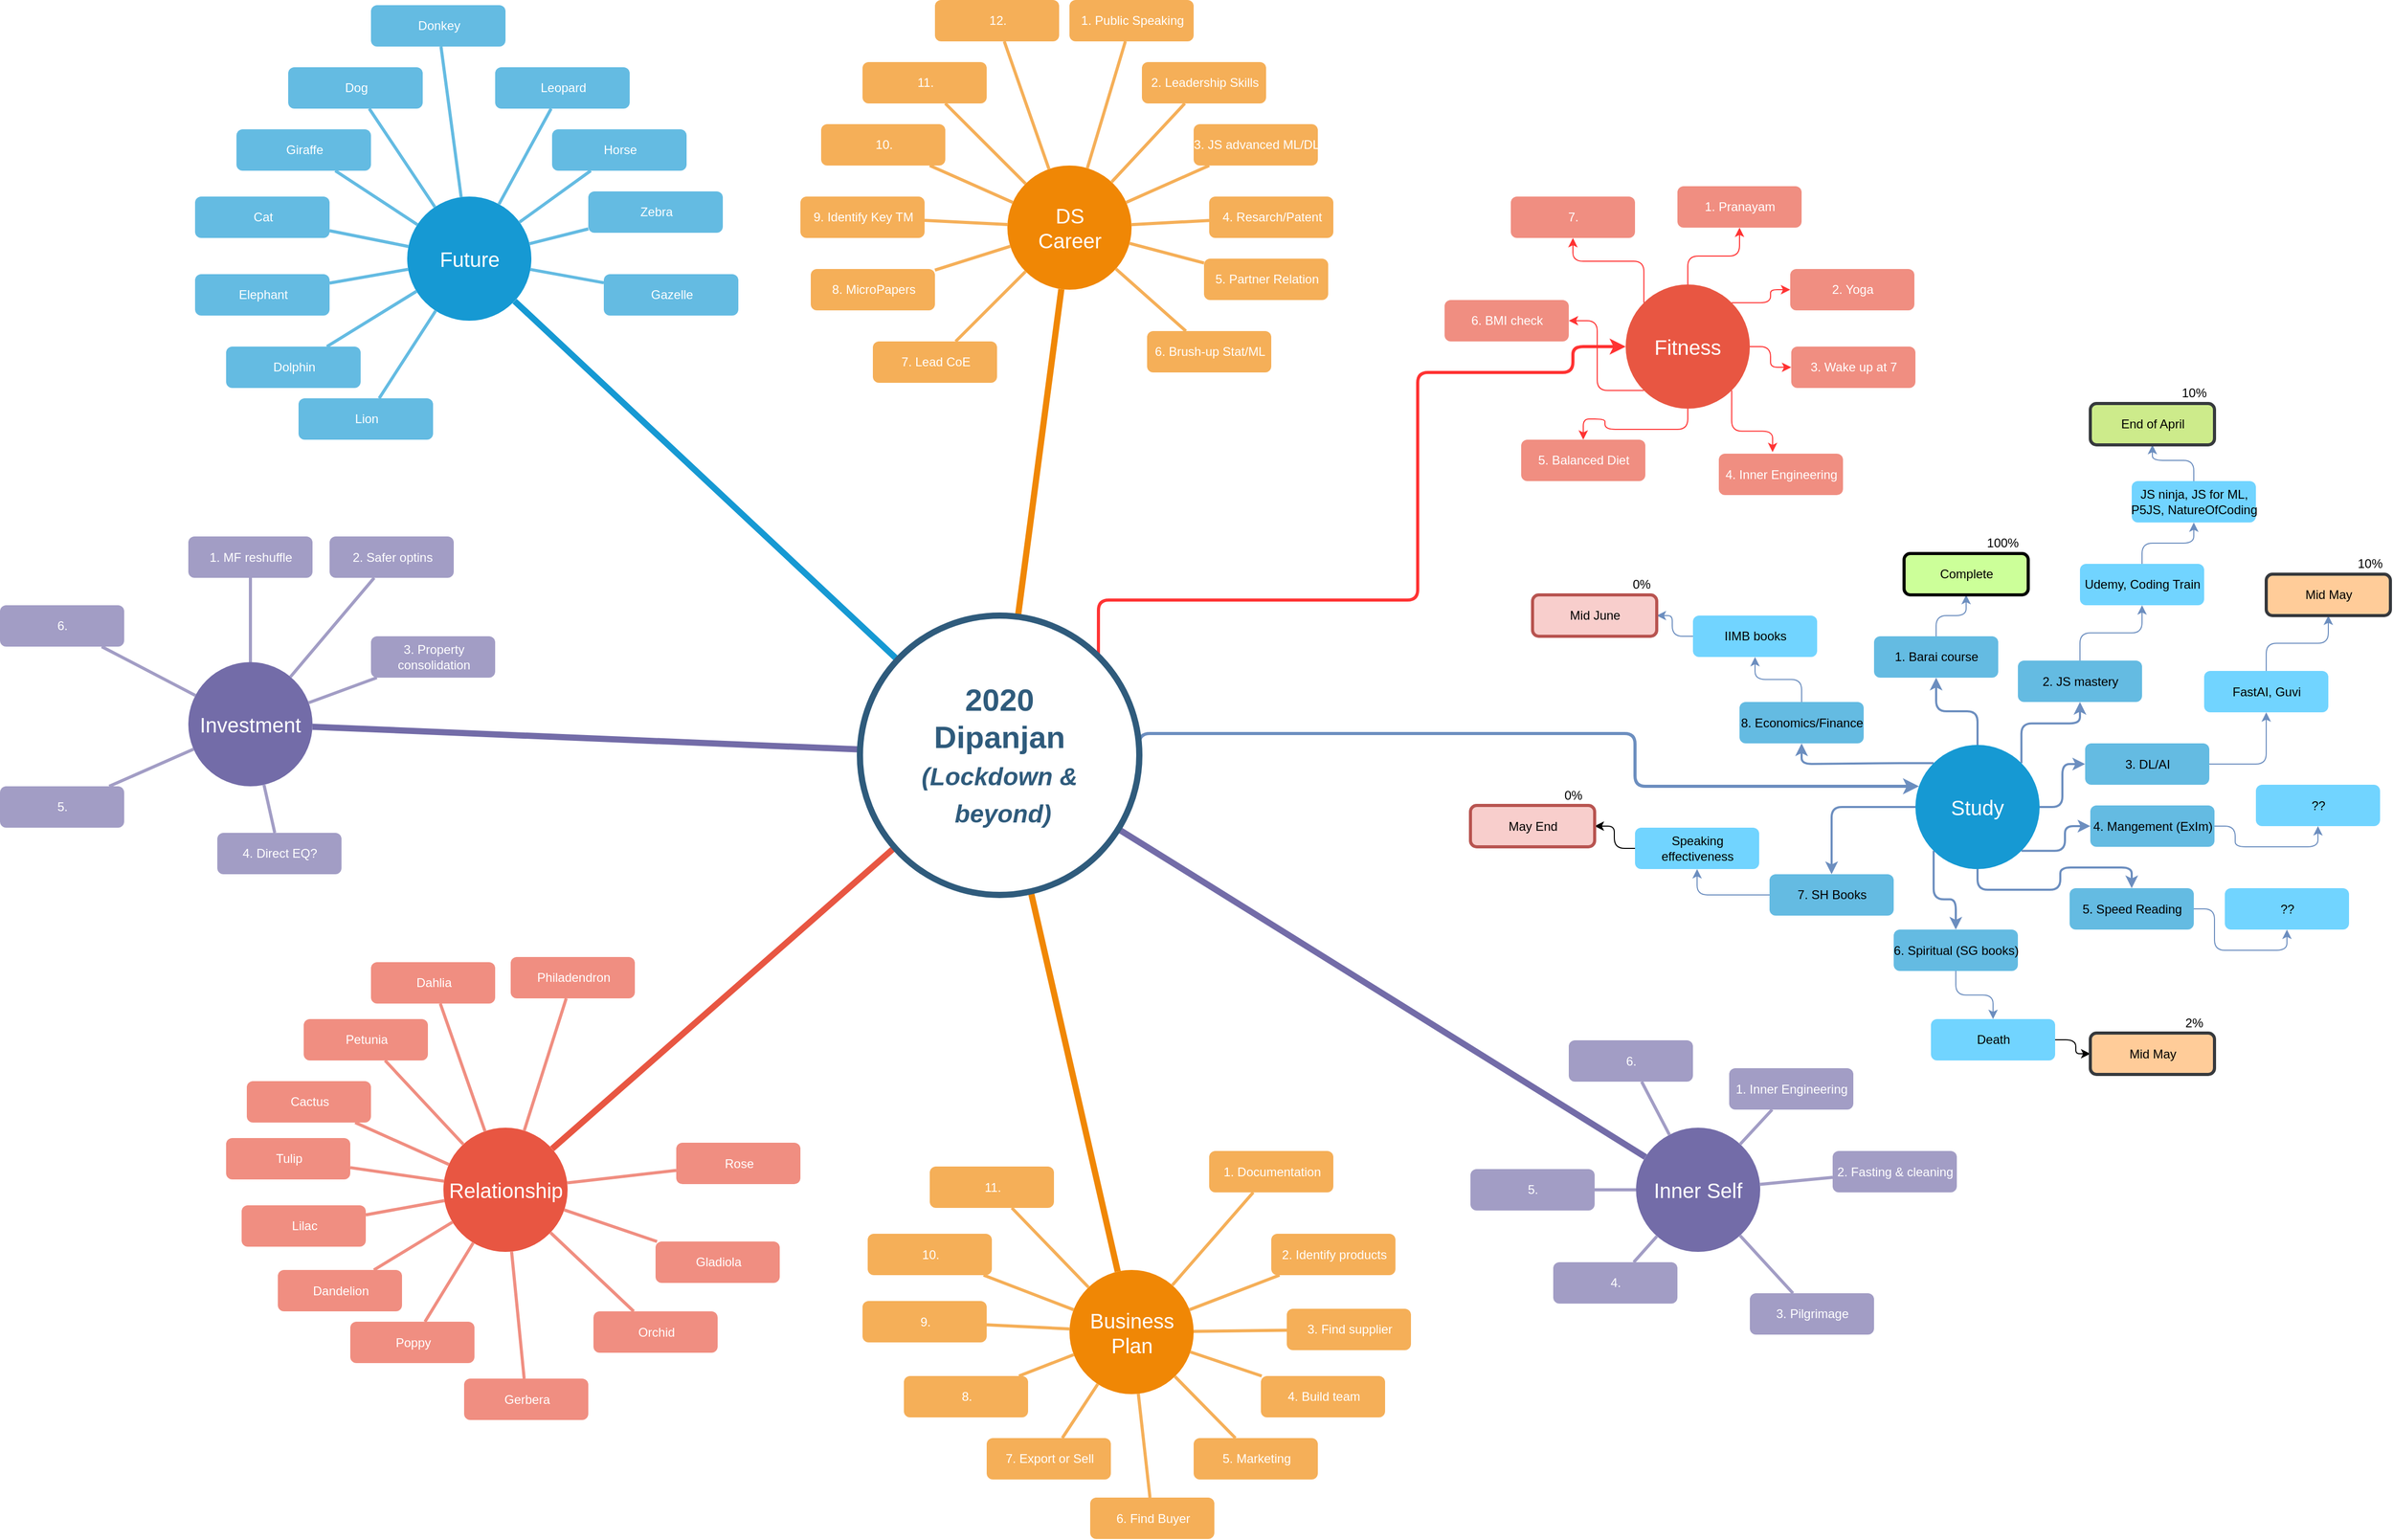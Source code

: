<mxfile version="12.9.10" type="github"><diagram id="6a731a19-8d31-9384-78a2-239565b7b9f0" name="Page-1"><mxGraphModel dx="2048" dy="676" grid="1" gridSize="10" guides="1" tooltips="1" connect="1" arrows="1" fold="1" page="1" pageScale="1" pageWidth="827" pageHeight="1169" background="#ffffff" math="0" shadow="0"><root><mxCell id="0"/><mxCell id="1" parent="0"/><mxCell id="1350" value="Future " style="ellipse;whiteSpace=wrap;html=1;shadow=0;fontFamily=Helvetica;fontSize=20;fontColor=#FFFFFF;align=center;strokeWidth=3;fillColor=#1699D3;strokeColor=none;" parent="1" vertex="1"><mxGeometry x="-236.5" y="240" width="120" height="120" as="geometry"/></mxCell><mxCell id="1351" value="DS&lt;br&gt;Career" style="ellipse;whiteSpace=wrap;html=1;shadow=0;fontFamily=Helvetica;fontSize=20;fontColor=#FFFFFF;align=center;strokeWidth=3;fillColor=#F08705;strokeColor=none;gradientColor=none;" parent="1" vertex="1"><mxGeometry x="343.5" y="210" width="120" height="120" as="geometry"/></mxCell><mxCell id="Yeq_QKMfRpCIITi6a6RT-1544" style="edgeStyle=orthogonalEdgeStyle;rounded=1;orthogonalLoop=1;jettySize=auto;html=1;exitX=0.5;exitY=0;exitDx=0;exitDy=0;entryX=0.5;entryY=1;entryDx=0;entryDy=0;strokeColor=#FF3333;" parent="1" source="1352" target="1417" edge="1"><mxGeometry relative="1" as="geometry"/></mxCell><mxCell id="Yeq_QKMfRpCIITi6a6RT-1545" style="edgeStyle=orthogonalEdgeStyle;rounded=1;orthogonalLoop=1;jettySize=auto;html=1;exitX=1;exitY=0;exitDx=0;exitDy=0;entryX=0;entryY=0.5;entryDx=0;entryDy=0;strokeColor=#FF3333;" parent="1" source="1352" target="1418" edge="1"><mxGeometry relative="1" as="geometry"/></mxCell><mxCell id="Yeq_QKMfRpCIITi6a6RT-1546" style="edgeStyle=orthogonalEdgeStyle;rounded=1;orthogonalLoop=1;jettySize=auto;html=1;exitX=1;exitY=0.5;exitDx=0;exitDy=0;entryX=0;entryY=0.5;entryDx=0;entryDy=0;strokeColor=#FF3333;" parent="1" source="1352" target="1419" edge="1"><mxGeometry relative="1" as="geometry"/></mxCell><mxCell id="Yeq_QKMfRpCIITi6a6RT-1547" style="edgeStyle=orthogonalEdgeStyle;rounded=1;orthogonalLoop=1;jettySize=auto;html=1;exitX=1;exitY=1;exitDx=0;exitDy=0;entryX=0.433;entryY=-0.037;entryDx=0;entryDy=0;strokeColor=#FF3333;entryPerimeter=0;" parent="1" source="1352" target="1412" edge="1"><mxGeometry relative="1" as="geometry"/></mxCell><mxCell id="Yeq_QKMfRpCIITi6a6RT-1548" style="edgeStyle=orthogonalEdgeStyle;rounded=1;orthogonalLoop=1;jettySize=auto;html=1;exitX=0.5;exitY=1;exitDx=0;exitDy=0;entryX=0.5;entryY=0;entryDx=0;entryDy=0;strokeColor=#FF3333;" parent="1" source="1352" target="1422" edge="1"><mxGeometry relative="1" as="geometry"/></mxCell><mxCell id="Yeq_QKMfRpCIITi6a6RT-1549" style="edgeStyle=orthogonalEdgeStyle;rounded=1;orthogonalLoop=1;jettySize=auto;html=1;exitX=0;exitY=0;exitDx=0;exitDy=0;entryX=0.5;entryY=1;entryDx=0;entryDy=0;strokeColor=#FF3333;" parent="1" source="1352" target="1420" edge="1"><mxGeometry relative="1" as="geometry"/></mxCell><mxCell id="Yeq_QKMfRpCIITi6a6RT-1550" style="edgeStyle=orthogonalEdgeStyle;rounded=1;orthogonalLoop=1;jettySize=auto;html=1;exitX=0;exitY=1;exitDx=0;exitDy=0;entryX=1;entryY=0.5;entryDx=0;entryDy=0;strokeColor=#FF3333;" parent="1" source="1352" target="1421" edge="1"><mxGeometry relative="1" as="geometry"/></mxCell><mxCell id="1352" value="Fitness" style="ellipse;whiteSpace=wrap;html=1;shadow=0;fontFamily=Helvetica;fontSize=20;fontColor=#FFFFFF;align=center;strokeWidth=3;fillColor=#E85642;strokeColor=none;" parent="1" vertex="1"><mxGeometry x="941" y="325" width="120" height="120" as="geometry"/></mxCell><mxCell id="wzQt8b8-5fUZqU1Z36wt-1586" style="edgeStyle=orthogonalEdgeStyle;rounded=1;comic=0;orthogonalLoop=1;jettySize=auto;html=1;exitX=0.5;exitY=0;exitDx=0;exitDy=0;shadow=0;strokeWidth=2;fontColor=#000000;fillColor=#dae8fc;strokeColor=#6c8ebf;" parent="1" source="1353" target="1438" edge="1"><mxGeometry relative="1" as="geometry"/></mxCell><mxCell id="wzQt8b8-5fUZqU1Z36wt-1588" style="edgeStyle=orthogonalEdgeStyle;rounded=1;comic=0;orthogonalLoop=1;jettySize=auto;html=1;exitX=1;exitY=0;exitDx=0;exitDy=0;entryX=0.5;entryY=1;entryDx=0;entryDy=0;shadow=0;strokeWidth=2;fontColor=#000000;fillColor=#dae8fc;strokeColor=#6c8ebf;" parent="1" source="1353" target="1439" edge="1"><mxGeometry relative="1" as="geometry"/></mxCell><mxCell id="wzQt8b8-5fUZqU1Z36wt-1589" style="edgeStyle=orthogonalEdgeStyle;rounded=1;comic=0;orthogonalLoop=1;jettySize=auto;html=1;exitX=1;exitY=0.5;exitDx=0;exitDy=0;shadow=0;strokeWidth=2;fontColor=#000000;fillColor=#dae8fc;strokeColor=#6c8ebf;" parent="1" source="1353" target="1440" edge="1"><mxGeometry relative="1" as="geometry"/></mxCell><mxCell id="wzQt8b8-5fUZqU1Z36wt-1591" style="edgeStyle=orthogonalEdgeStyle;rounded=1;comic=0;orthogonalLoop=1;jettySize=auto;html=1;exitX=1;exitY=1;exitDx=0;exitDy=0;shadow=0;strokeWidth=2;fontColor=#000000;fillColor=#dae8fc;strokeColor=#6c8ebf;" parent="1" source="1353" target="1442" edge="1"><mxGeometry relative="1" as="geometry"/></mxCell><mxCell id="wzQt8b8-5fUZqU1Z36wt-1592" style="edgeStyle=orthogonalEdgeStyle;rounded=1;comic=0;orthogonalLoop=1;jettySize=auto;html=1;exitX=0.5;exitY=1;exitDx=0;exitDy=0;entryX=0.5;entryY=0;entryDx=0;entryDy=0;shadow=0;strokeWidth=2;fontColor=#000000;fillColor=#dae8fc;strokeColor=#6c8ebf;" parent="1" source="1353" target="1441" edge="1"><mxGeometry relative="1" as="geometry"/></mxCell><mxCell id="wzQt8b8-5fUZqU1Z36wt-1593" style="edgeStyle=orthogonalEdgeStyle;rounded=1;comic=0;orthogonalLoop=1;jettySize=auto;html=1;exitX=0;exitY=1;exitDx=0;exitDy=0;shadow=0;strokeWidth=2;fontColor=#000000;fillColor=#dae8fc;strokeColor=#6c8ebf;" parent="1" source="1353" target="1443" edge="1"><mxGeometry relative="1" as="geometry"/></mxCell><mxCell id="wzQt8b8-5fUZqU1Z36wt-1594" style="edgeStyle=orthogonalEdgeStyle;rounded=1;comic=0;orthogonalLoop=1;jettySize=auto;html=1;exitX=0;exitY=0.5;exitDx=0;exitDy=0;shadow=0;strokeWidth=2;fontColor=#000000;fillColor=#dae8fc;strokeColor=#6c8ebf;" parent="1" source="1353" target="1444" edge="1"><mxGeometry relative="1" as="geometry"/></mxCell><mxCell id="wzQt8b8-5fUZqU1Z36wt-1595" style="edgeStyle=orthogonalEdgeStyle;rounded=1;comic=0;orthogonalLoop=1;jettySize=auto;html=1;exitX=0;exitY=0;exitDx=0;exitDy=0;entryX=0.5;entryY=1;entryDx=0;entryDy=0;shadow=0;strokeWidth=2;fontColor=#000000;fillColor=#dae8fc;strokeColor=#6c8ebf;" parent="1" source="1353" target="1445" edge="1"><mxGeometry relative="1" as="geometry"/></mxCell><mxCell id="1353" value="Study" style="ellipse;whiteSpace=wrap;html=1;shadow=0;fontFamily=Helvetica;fontSize=20;fontColor=#FFFFFF;align=center;strokeWidth=3;fillColor=#1699D3;strokeColor=none;" parent="1" vertex="1"><mxGeometry x="1221" y="770" width="120" height="120" as="geometry"/></mxCell><mxCell id="1354" value="Inner Self" style="ellipse;whiteSpace=wrap;html=1;shadow=0;fontFamily=Helvetica;fontSize=20;fontColor=#FFFFFF;align=center;strokeWidth=3;fillColor=#736ca8;strokeColor=none;" parent="1" vertex="1"><mxGeometry x="951" y="1140" width="120" height="120" as="geometry"/></mxCell><mxCell id="1355" value="Business&lt;br&gt;Plan" style="ellipse;whiteSpace=wrap;html=1;shadow=0;fontFamily=Helvetica;fontSize=20;fontColor=#FFFFFF;align=center;strokeWidth=3;fillColor=#F08705;strokeColor=none;" parent="1" vertex="1"><mxGeometry x="403.5" y="1277.5" width="120" height="120" as="geometry"/></mxCell><mxCell id="1356" value="Relationship" style="ellipse;whiteSpace=wrap;html=1;shadow=0;fontFamily=Helvetica;fontSize=20;fontColor=#FFFFFF;align=center;strokeWidth=3;fillColor=#E85642;strokeColor=none;" parent="1" vertex="1"><mxGeometry x="-201.5" y="1140" width="120" height="120" as="geometry"/></mxCell><mxCell id="1357" value="7. Lead CoE" style="rounded=1;fillColor=#f5af58;strokeColor=none;strokeWidth=3;shadow=0;html=1;fontColor=#FFFFFF;" parent="1" vertex="1"><mxGeometry x="213.5" y="380" width="120" height="40" as="geometry"/></mxCell><mxCell id="1358" value="Dolphin" style="rounded=1;fillColor=#64BBE2;strokeColor=none;strokeWidth=3;shadow=0;html=1;fontColor=#FFFFFF;" parent="1" vertex="1"><mxGeometry x="-411.5" y="385" width="130" height="40" as="geometry"/></mxCell><mxCell id="1359" style="endArrow=none;strokeWidth=6;strokeColor=#1699D3;html=1;" parent="1" source="1515" target="1350" edge="1"><mxGeometry relative="1" as="geometry"/></mxCell><mxCell id="1360" style="endArrow=none;strokeWidth=6;strokeColor=#f08705;html=1;" parent="1" source="1515" target="1351" edge="1"><mxGeometry relative="1" as="geometry"/></mxCell><mxCell id="1363" style="endArrow=none;strokeWidth=6;strokeColor=#736CA8;html=1;" parent="1" source="1515" target="1516" edge="1"><mxGeometry relative="1" as="geometry"/></mxCell><mxCell id="1364" style="endArrow=none;strokeWidth=6;strokeColor=#736ca8;html=1;" parent="1" source="1515" target="1354" edge="1"><mxGeometry relative="1" as="geometry"/></mxCell><mxCell id="1365" value="" style="edgeStyle=none;endArrow=none;strokeWidth=6;strokeColor=#F08705;html=1;" parent="1" source="1515" target="1355" edge="1"><mxGeometry x="-579" y="195" width="100" height="100" as="geometry"><mxPoint x="-579" y="295" as="sourcePoint"/><mxPoint x="-479" y="195" as="targetPoint"/></mxGeometry></mxCell><mxCell id="1366" value="" style="edgeStyle=none;endArrow=none;strokeWidth=6;strokeColor=#E85642;html=1;" parent="1" source="1515" target="1356" edge="1"><mxGeometry x="-579" y="195" width="100" height="100" as="geometry"><mxPoint x="-579" y="295" as="sourcePoint"/><mxPoint x="-479" y="195" as="targetPoint"/></mxGeometry></mxCell><mxCell id="1367" value="Lion" style="rounded=1;fillColor=#64BBE2;strokeColor=none;strokeWidth=3;shadow=0;html=1;fontColor=#FFFFFF;" parent="1" vertex="1"><mxGeometry x="-341.5" y="435" width="130" height="40" as="geometry"/></mxCell><mxCell id="1368" value="Elephant" style="rounded=1;fillColor=#64BBE2;strokeColor=none;strokeWidth=3;shadow=0;html=1;fontColor=#FFFFFF;" parent="1" vertex="1"><mxGeometry x="-441.5" y="315" width="130" height="40" as="geometry"/></mxCell><mxCell id="1369" value="Cat" style="rounded=1;fillColor=#64BBE2;strokeColor=none;strokeWidth=3;shadow=0;html=1;fontColor=#FFFFFF;" parent="1" vertex="1"><mxGeometry x="-441.5" y="240" width="130" height="40" as="geometry"/></mxCell><mxCell id="1370" value="Giraffe" style="rounded=1;fillColor=#64BBE2;strokeColor=none;strokeWidth=3;shadow=0;html=1;fontColor=#FFFFFF;" parent="1" vertex="1"><mxGeometry x="-401.5" y="175" width="130" height="40" as="geometry"/></mxCell><mxCell id="1371" value="Dog" style="rounded=1;fillColor=#64BBE2;strokeColor=none;strokeWidth=3;shadow=0;html=1;fontColor=#FFFFFF;" parent="1" vertex="1"><mxGeometry x="-351.5" y="115" width="130" height="40" as="geometry"/></mxCell><mxCell id="1372" value="Donkey" style="rounded=1;fillColor=#64BBE2;strokeColor=none;strokeWidth=3;shadow=0;html=1;fontColor=#FFFFFF;" parent="1" vertex="1"><mxGeometry x="-271.5" y="55" width="130" height="40" as="geometry"/></mxCell><mxCell id="1373" value="Leopard" style="rounded=1;fillColor=#64BBE2;strokeColor=none;strokeWidth=3;shadow=0;html=1;fontColor=#FFFFFF;" parent="1" vertex="1"><mxGeometry x="-151.5" y="115" width="130" height="40" as="geometry"/></mxCell><mxCell id="1374" value="Horse" style="rounded=1;fillColor=#64BBE2;strokeColor=none;strokeWidth=3;shadow=0;html=1;fontColor=#FFFFFF;" parent="1" vertex="1"><mxGeometry x="-96.5" y="175" width="130" height="40" as="geometry"/></mxCell><mxCell id="1375" value="Zebra" style="rounded=1;fillColor=#64BBE2;strokeColor=none;strokeWidth=3;shadow=0;html=1;fontColor=#FFFFFF;" parent="1" vertex="1"><mxGeometry x="-61.5" y="235" width="130" height="40" as="geometry"/></mxCell><mxCell id="1376" value="Gazelle" style="rounded=1;fillColor=#64BBE2;strokeColor=none;strokeWidth=3;shadow=0;html=1;fontColor=#FFFFFF;" parent="1" vertex="1"><mxGeometry x="-46.5" y="315" width="130" height="40" as="geometry"/></mxCell><mxCell id="1377" value="" style="edgeStyle=none;endArrow=none;strokeWidth=3;strokeColor=#64BBE2;html=1;" parent="1" source="1350" target="1376" edge="1"><mxGeometry x="-981.5" y="25" width="100" height="100" as="geometry"><mxPoint x="-981.5" y="125" as="sourcePoint"/><mxPoint x="-881.5" y="25" as="targetPoint"/></mxGeometry></mxCell><mxCell id="1378" value="" style="edgeStyle=none;endArrow=none;strokeWidth=3;strokeColor=#64BBE2;html=1;" parent="1" source="1350" target="1367" edge="1"><mxGeometry x="-981.5" y="25" width="100" height="100" as="geometry"><mxPoint x="-981.5" y="125" as="sourcePoint"/><mxPoint x="-881.5" y="25" as="targetPoint"/></mxGeometry></mxCell><mxCell id="1379" value="" style="edgeStyle=none;endArrow=none;strokeWidth=3;strokeColor=#64BBE2;html=1;" parent="1" source="1350" target="1358" edge="1"><mxGeometry x="-981.5" y="25" width="100" height="100" as="geometry"><mxPoint x="-981.5" y="125" as="sourcePoint"/><mxPoint x="-881.5" y="25" as="targetPoint"/></mxGeometry></mxCell><mxCell id="1380" value="" style="edgeStyle=none;endArrow=none;strokeWidth=3;strokeColor=#64BBE2;html=1;" parent="1" source="1350" target="1368" edge="1"><mxGeometry x="-981.5" y="25" width="100" height="100" as="geometry"><mxPoint x="-981.5" y="125" as="sourcePoint"/><mxPoint x="-881.5" y="25" as="targetPoint"/></mxGeometry></mxCell><mxCell id="1381" value="" style="edgeStyle=none;endArrow=none;strokeWidth=3;strokeColor=#64BBE2;html=1;" parent="1" source="1350" target="1369" edge="1"><mxGeometry x="-981.5" y="25" width="100" height="100" as="geometry"><mxPoint x="-981.5" y="125" as="sourcePoint"/><mxPoint x="-881.5" y="25" as="targetPoint"/></mxGeometry></mxCell><mxCell id="1382" value="" style="edgeStyle=none;endArrow=none;strokeWidth=3;strokeColor=#64BBE2;html=1;" parent="1" source="1350" target="1370" edge="1"><mxGeometry x="-981.5" y="25" width="100" height="100" as="geometry"><mxPoint x="-981.5" y="125" as="sourcePoint"/><mxPoint x="-881.5" y="25" as="targetPoint"/></mxGeometry></mxCell><mxCell id="1383" value="" style="edgeStyle=none;endArrow=none;strokeWidth=3;strokeColor=#64BBE2;html=1;" parent="1" source="1350" target="1371" edge="1"><mxGeometry x="-981.5" y="25" width="100" height="100" as="geometry"><mxPoint x="-981.5" y="125" as="sourcePoint"/><mxPoint x="-881.5" y="25" as="targetPoint"/></mxGeometry></mxCell><mxCell id="1384" value="" style="edgeStyle=none;endArrow=none;strokeWidth=3;strokeColor=#64BBE2;html=1;" parent="1" source="1350" target="1372" edge="1"><mxGeometry x="-981.5" y="25" width="100" height="100" as="geometry"><mxPoint x="-981.5" y="125" as="sourcePoint"/><mxPoint x="-881.5" y="25" as="targetPoint"/></mxGeometry></mxCell><mxCell id="1385" value="" style="edgeStyle=none;endArrow=none;strokeWidth=3;strokeColor=#64BBE2;html=1;" parent="1" source="1350" target="1373" edge="1"><mxGeometry x="-981.5" y="25" width="100" height="100" as="geometry"><mxPoint x="-981.5" y="125" as="sourcePoint"/><mxPoint x="-881.5" y="25" as="targetPoint"/></mxGeometry></mxCell><mxCell id="1386" value="" style="edgeStyle=none;endArrow=none;strokeWidth=3;strokeColor=#64BBE2;html=1;" parent="1" source="1350" target="1374" edge="1"><mxGeometry x="-981.5" y="25" width="100" height="100" as="geometry"><mxPoint x="-981.5" y="125" as="sourcePoint"/><mxPoint x="-881.5" y="25" as="targetPoint"/></mxGeometry></mxCell><mxCell id="1387" value="" style="edgeStyle=none;endArrow=none;strokeWidth=3;strokeColor=#64BBE2;html=1;" parent="1" source="1350" target="1375" edge="1"><mxGeometry x="-981.5" y="25" width="100" height="100" as="geometry"><mxPoint x="-981.5" y="125" as="sourcePoint"/><mxPoint x="-881.5" y="25" as="targetPoint"/></mxGeometry></mxCell><mxCell id="1388" value="8. MicroPapers" style="rounded=1;fillColor=#f5af58;strokeColor=none;strokeWidth=3;shadow=0;html=1;fontColor=#FFFFFF;" parent="1" vertex="1"><mxGeometry x="153.5" y="310" width="120" height="40" as="geometry"/></mxCell><mxCell id="1389" value="9. Identify Key TM" style="rounded=1;fillColor=#f5af58;strokeColor=none;strokeWidth=3;shadow=0;html=1;fontColor=#FFFFFF;" parent="1" vertex="1"><mxGeometry x="143.5" y="240" width="120" height="40" as="geometry"/></mxCell><mxCell id="1390" value="10. " style="rounded=1;fillColor=#f5af58;strokeColor=none;strokeWidth=3;shadow=0;html=1;fontColor=#FFFFFF;" parent="1" vertex="1"><mxGeometry x="163.5" y="170" width="120" height="40" as="geometry"/></mxCell><mxCell id="1391" value="11. " style="rounded=1;fillColor=#f5af58;strokeColor=none;strokeWidth=3;shadow=0;html=1;fontColor=#FFFFFF;" parent="1" vertex="1"><mxGeometry x="203.5" y="110" width="120" height="40" as="geometry"/></mxCell><mxCell id="1392" value="12. " style="rounded=1;fillColor=#f5af58;strokeColor=none;strokeWidth=3;shadow=0;html=1;fontColor=#FFFFFF;" parent="1" vertex="1"><mxGeometry x="273.5" y="50" width="120" height="40" as="geometry"/></mxCell><mxCell id="1393" value="1. Public Speaking" style="rounded=1;fillColor=#f5af58;strokeColor=none;strokeWidth=3;shadow=0;html=1;fontColor=#FFFFFF;" parent="1" vertex="1"><mxGeometry x="403.5" y="50" width="120" height="40" as="geometry"/></mxCell><mxCell id="1394" value="2. Leadership Skills" style="rounded=1;fillColor=#f5af58;strokeColor=none;strokeWidth=3;shadow=0;html=1;fontColor=#FFFFFF;" parent="1" vertex="1"><mxGeometry x="473.5" y="110" width="120" height="40" as="geometry"/></mxCell><mxCell id="1395" value="3. JS advanced ML/DL" style="rounded=1;fillColor=#f5af58;strokeColor=none;strokeWidth=3;shadow=0;html=1;fontColor=#FFFFFF;" parent="1" vertex="1"><mxGeometry x="523.5" y="170" width="120" height="40" as="geometry"/></mxCell><mxCell id="1396" value="4. Resarch/Patent" style="rounded=1;fillColor=#f5af58;strokeColor=none;strokeWidth=3;shadow=0;html=1;fontColor=#FFFFFF;" parent="1" vertex="1"><mxGeometry x="538.5" y="240" width="120" height="40" as="geometry"/></mxCell><mxCell id="1397" value="5. Partner Relation" style="rounded=1;fillColor=#f5af58;strokeColor=none;strokeWidth=3;shadow=0;html=1;fontColor=#FFFFFF;" parent="1" vertex="1"><mxGeometry x="533.5" y="300" width="120" height="40" as="geometry"/></mxCell><mxCell id="1398" value="6. Brush-up Stat/ML" style="rounded=1;fillColor=#f5af58;strokeColor=none;strokeWidth=3;shadow=0;html=1;fontColor=#FFFFFF;" parent="1" vertex="1"><mxGeometry x="478.5" y="370" width="120" height="40" as="geometry"/></mxCell><mxCell id="1399" value="" style="edgeStyle=none;endArrow=none;strokeWidth=3;strokeColor=#F5AF58;html=1;" parent="1" source="1351" target="1357" edge="1"><mxGeometry x="-756.5" y="-10" width="100" height="100" as="geometry"><mxPoint x="-756.5" y="90" as="sourcePoint"/><mxPoint x="-656.5" y="-10" as="targetPoint"/></mxGeometry></mxCell><mxCell id="1400" value="" style="edgeStyle=none;endArrow=none;strokeWidth=3;strokeColor=#F5AF58;html=1;" parent="1" source="1351" target="1388" edge="1"><mxGeometry x="-756.5" y="-10" width="100" height="100" as="geometry"><mxPoint x="-756.5" y="90" as="sourcePoint"/><mxPoint x="-656.5" y="-10" as="targetPoint"/></mxGeometry></mxCell><mxCell id="1401" value="" style="edgeStyle=none;endArrow=none;strokeWidth=3;strokeColor=#F5AF58;html=1;" parent="1" source="1351" target="1389" edge="1"><mxGeometry x="-756.5" y="-10" width="100" height="100" as="geometry"><mxPoint x="-756.5" y="90" as="sourcePoint"/><mxPoint x="-656.5" y="-10" as="targetPoint"/></mxGeometry></mxCell><mxCell id="1402" value="" style="edgeStyle=none;endArrow=none;strokeWidth=3;strokeColor=#F5AF58;html=1;" parent="1" source="1351" target="1390" edge="1"><mxGeometry x="-756.5" y="-10" width="100" height="100" as="geometry"><mxPoint x="-756.5" y="90" as="sourcePoint"/><mxPoint x="-656.5" y="-10" as="targetPoint"/></mxGeometry></mxCell><mxCell id="1403" value="" style="edgeStyle=none;endArrow=none;strokeWidth=3;strokeColor=#F5AF58;html=1;" parent="1" source="1351" target="1391" edge="1"><mxGeometry x="-756.5" y="-10" width="100" height="100" as="geometry"><mxPoint x="-756.5" y="90" as="sourcePoint"/><mxPoint x="-656.5" y="-10" as="targetPoint"/></mxGeometry></mxCell><mxCell id="1404" value="" style="edgeStyle=none;endArrow=none;strokeWidth=3;strokeColor=#F5AF58;html=1;" parent="1" source="1351" target="1392" edge="1"><mxGeometry x="-756.5" y="-10" width="100" height="100" as="geometry"><mxPoint x="-756.5" y="90" as="sourcePoint"/><mxPoint x="-656.5" y="-10" as="targetPoint"/></mxGeometry></mxCell><mxCell id="1405" value="" style="edgeStyle=none;endArrow=none;strokeWidth=3;strokeColor=#F5AF58;html=1;" parent="1" source="1351" target="1393" edge="1"><mxGeometry x="-756.5" y="-10" width="100" height="100" as="geometry"><mxPoint x="-756.5" y="90" as="sourcePoint"/><mxPoint x="-656.5" y="-10" as="targetPoint"/></mxGeometry></mxCell><mxCell id="1406" value="" style="edgeStyle=none;endArrow=none;strokeWidth=3;strokeColor=#F5AF58;html=1;" parent="1" source="1351" target="1394" edge="1"><mxGeometry x="-756.5" y="-10" width="100" height="100" as="geometry"><mxPoint x="-756.5" y="90" as="sourcePoint"/><mxPoint x="-656.5" y="-10" as="targetPoint"/></mxGeometry></mxCell><mxCell id="1407" value="" style="edgeStyle=none;endArrow=none;strokeWidth=3;strokeColor=#F5AF58;html=1;" parent="1" source="1351" target="1395" edge="1"><mxGeometry x="-756.5" y="-10" width="100" height="100" as="geometry"><mxPoint x="-756.5" y="90" as="sourcePoint"/><mxPoint x="-656.5" y="-10" as="targetPoint"/></mxGeometry></mxCell><mxCell id="1408" value="" style="edgeStyle=none;endArrow=none;strokeWidth=3;strokeColor=#F5AF58;html=1;" parent="1" source="1351" target="1396" edge="1"><mxGeometry x="-756.5" y="-10" width="100" height="100" as="geometry"><mxPoint x="-756.5" y="90" as="sourcePoint"/><mxPoint x="-656.5" y="-10" as="targetPoint"/></mxGeometry></mxCell><mxCell id="1409" value="" style="edgeStyle=none;endArrow=none;strokeWidth=3;strokeColor=#F5AF58;html=1;" parent="1" source="1351" target="1397" edge="1"><mxGeometry x="-756.5" y="-10" width="100" height="100" as="geometry"><mxPoint x="-756.5" y="90" as="sourcePoint"/><mxPoint x="-656.5" y="-10" as="targetPoint"/></mxGeometry></mxCell><mxCell id="1410" value="" style="edgeStyle=none;endArrow=none;strokeWidth=3;strokeColor=#F5AF58;html=1;" parent="1" source="1351" target="1398" edge="1"><mxGeometry x="-756.5" y="-10" width="100" height="100" as="geometry"><mxPoint x="-756.5" y="90" as="sourcePoint"/><mxPoint x="-656.5" y="-10" as="targetPoint"/></mxGeometry></mxCell><mxCell id="1412" value="4. Inner Engineering" style="rounded=1;fillColor=#f08e81;strokeColor=none;strokeWidth=3;shadow=0;html=1;fontColor=#FFFFFF;" parent="1" vertex="1"><mxGeometry x="1031" y="488.5" width="120" height="40" as="geometry"/></mxCell><mxCell id="1417" value="1. Pranayam" style="rounded=1;fillColor=#f08e81;strokeColor=none;strokeWidth=3;shadow=0;html=1;fontColor=#FFFFFF;" parent="1" vertex="1"><mxGeometry x="991" y="230" width="120" height="40" as="geometry"/></mxCell><mxCell id="1418" value="2. Yoga" style="rounded=1;fillColor=#f08e81;strokeColor=none;strokeWidth=3;shadow=0;html=1;fontColor=#FFFFFF;" parent="1" vertex="1"><mxGeometry x="1100" y="310" width="120" height="40" as="geometry"/></mxCell><mxCell id="1419" value="3. Wake up at 7" style="rounded=1;fillColor=#f08e81;strokeColor=none;strokeWidth=3;shadow=0;html=1;fontColor=#FFFFFF;" parent="1" vertex="1"><mxGeometry x="1101" y="385" width="120" height="40" as="geometry"/></mxCell><mxCell id="1420" value="7. " style="rounded=1;fillColor=#f08e81;strokeColor=none;strokeWidth=3;shadow=0;html=1;fontColor=#FFFFFF;" parent="1" vertex="1"><mxGeometry x="830" y="240" width="120" height="40" as="geometry"/></mxCell><mxCell id="1421" value="6. BMI check" style="rounded=1;fillColor=#f08e81;strokeColor=none;strokeWidth=3;shadow=0;html=1;fontColor=#FFFFFF;" parent="1" vertex="1"><mxGeometry x="766" y="340" width="120" height="40" as="geometry"/></mxCell><mxCell id="1422" value="5. Balanced Diet" style="rounded=1;fillColor=#f08e81;strokeColor=none;strokeWidth=3;shadow=0;html=1;fontColor=#FFFFFF;" parent="1" vertex="1"><mxGeometry x="840" y="475" width="120" height="40" as="geometry"/></mxCell><mxCell id="wzQt8b8-5fUZqU1Z36wt-1546" value="" style="edgeStyle=orthogonalEdgeStyle;rounded=1;orthogonalLoop=1;jettySize=auto;html=1;fillColor=#dae8fc;strokeColor=#6c8ebf;shadow=0;comic=0;" parent="1" source="1438" target="wzQt8b8-5fUZqU1Z36wt-1545" edge="1"><mxGeometry relative="1" as="geometry"/></mxCell><mxCell id="1438" value="1. Barai course" style="rounded=1;fillColor=#64BBE2;strokeColor=none;strokeWidth=3;shadow=0;html=1;fontColor=#000000;" parent="1" vertex="1"><mxGeometry x="1181" y="665" width="120" height="40" as="geometry"/></mxCell><mxCell id="wzQt8b8-5fUZqU1Z36wt-1545" value="Complete" style="rounded=1;strokeWidth=3;shadow=0;html=1;fillColor=#CCFF99;" parent="1" vertex="1"><mxGeometry x="1210" y="585" width="120" height="40" as="geometry"/></mxCell><mxCell id="wzQt8b8-5fUZqU1Z36wt-1549" value="" style="edgeStyle=orthogonalEdgeStyle;rounded=1;comic=0;orthogonalLoop=1;jettySize=auto;html=1;shadow=0;fillColor=#dae8fc;strokeColor=#6c8ebf;" parent="1" source="1439" target="wzQt8b8-5fUZqU1Z36wt-1548" edge="1"><mxGeometry relative="1" as="geometry"/></mxCell><mxCell id="1439" value="2. JS mastery" style="rounded=1;fillColor=#64BBE2;strokeColor=none;strokeWidth=3;shadow=0;html=1;fontColor=#000000;" parent="1" vertex="1"><mxGeometry x="1320" y="688.5" width="120" height="40" as="geometry"/></mxCell><mxCell id="wzQt8b8-5fUZqU1Z36wt-1573" value="" style="edgeStyle=orthogonalEdgeStyle;rounded=1;comic=0;orthogonalLoop=1;jettySize=auto;html=1;shadow=0;fillColor=#dae8fc;strokeColor=#6c8ebf;" parent="1" source="wzQt8b8-5fUZqU1Z36wt-1548" target="wzQt8b8-5fUZqU1Z36wt-1572" edge="1"><mxGeometry relative="1" as="geometry"/></mxCell><mxCell id="wzQt8b8-5fUZqU1Z36wt-1548" value="Udemy, Coding Train" style="rounded=1;fillColor=#71D4FF;strokeColor=none;strokeWidth=3;shadow=0;html=1;fontColor=#000000;" parent="1" vertex="1"><mxGeometry x="1380" y="595" width="120" height="40" as="geometry"/></mxCell><mxCell id="wzQt8b8-5fUZqU1Z36wt-1575" value="" style="edgeStyle=orthogonalEdgeStyle;rounded=1;comic=0;orthogonalLoop=1;jettySize=auto;html=1;shadow=0;fillColor=#cce5ff;strokeColor=#6C8EBF;" parent="1" source="wzQt8b8-5fUZqU1Z36wt-1572" target="wzQt8b8-5fUZqU1Z36wt-1574" edge="1"><mxGeometry relative="1" as="geometry"/></mxCell><mxCell id="wzQt8b8-5fUZqU1Z36wt-1572" value="JS ninja, JS for ML,&lt;br&gt;P5JS, NatureOfCoding" style="rounded=1;fillColor=#71D4FF;strokeColor=none;strokeWidth=3;shadow=0;html=1;fontColor=#000000;" parent="1" vertex="1"><mxGeometry x="1430" y="515" width="120" height="40" as="geometry"/></mxCell><mxCell id="wzQt8b8-5fUZqU1Z36wt-1574" value="End of April" style="rounded=1;strokeWidth=3;shadow=0;html=1;fillColor=#cdeb8b;strokeColor=#36393d;glass=0;comic=0;" parent="1" vertex="1"><mxGeometry x="1390" y="440" width="120" height="40" as="geometry"/></mxCell><mxCell id="wzQt8b8-5fUZqU1Z36wt-1551" value="" style="edgeStyle=orthogonalEdgeStyle;rounded=1;comic=0;orthogonalLoop=1;jettySize=auto;html=1;shadow=0;fillColor=#dae8fc;strokeColor=#6c8ebf;entryX=0.5;entryY=1;entryDx=0;entryDy=0;exitX=1;exitY=0.5;exitDx=0;exitDy=0;" parent="1" source="1440" target="wzQt8b8-5fUZqU1Z36wt-1550" edge="1"><mxGeometry relative="1" as="geometry"/></mxCell><mxCell id="1440" value="3. DL/AI" style="rounded=1;fillColor=#64BBE2;strokeColor=none;strokeWidth=3;shadow=0;html=1;fontColor=#000000;" parent="1" vertex="1"><mxGeometry x="1385" y="768.5" width="120" height="40" as="geometry"/></mxCell><mxCell id="wzQt8b8-5fUZqU1Z36wt-1550" value="FastAI, Guvi" style="rounded=1;fillColor=#71D4FF;strokeColor=none;strokeWidth=3;shadow=0;html=1;fontColor=#000000;" parent="1" vertex="1"><mxGeometry x="1500" y="698.5" width="120" height="40" as="geometry"/></mxCell><mxCell id="wzQt8b8-5fUZqU1Z36wt-1577" value="" style="edgeStyle=orthogonalEdgeStyle;rounded=1;comic=0;orthogonalLoop=1;jettySize=auto;html=1;shadow=0;fontColor=#000000;fillColor=#cce5ff;strokeColor=#6C8EBF;exitX=0.5;exitY=0;exitDx=0;exitDy=0;" parent="1" source="wzQt8b8-5fUZqU1Z36wt-1550" target="wzQt8b8-5fUZqU1Z36wt-1576" edge="1"><mxGeometry relative="1" as="geometry"><mxPoint x="1610" y="618.5" as="sourcePoint"/></mxGeometry></mxCell><mxCell id="wzQt8b8-5fUZqU1Z36wt-1576" value="Mid May" style="rounded=1;strokeWidth=3;shadow=0;html=1;fillColor=#ffcc99;strokeColor=#36393d;" parent="1" vertex="1"><mxGeometry x="1560" y="605" width="120" height="40" as="geometry"/></mxCell><mxCell id="wzQt8b8-5fUZqU1Z36wt-1555" value="" style="edgeStyle=orthogonalEdgeStyle;rounded=1;comic=0;orthogonalLoop=1;jettySize=auto;html=1;shadow=0;fillColor=#dae8fc;strokeColor=#6c8ebf;entryX=0.5;entryY=1;entryDx=0;entryDy=0;" parent="1" source="1441" target="wzQt8b8-5fUZqU1Z36wt-1554" edge="1"><mxGeometry relative="1" as="geometry"/></mxCell><mxCell id="1441" value="5. Speed Reading" style="rounded=1;fillColor=#64BBE2;strokeColor=none;strokeWidth=3;shadow=0;html=1;fontColor=#000000;" parent="1" vertex="1"><mxGeometry x="1370" y="908.5" width="120" height="40" as="geometry"/></mxCell><mxCell id="wzQt8b8-5fUZqU1Z36wt-1554" value="??" style="rounded=1;fillColor=#71D4FF;strokeColor=none;strokeWidth=3;shadow=0;html=1;fontColor=#000000;" parent="1" vertex="1"><mxGeometry x="1520" y="908.5" width="120" height="40" as="geometry"/></mxCell><mxCell id="wzQt8b8-5fUZqU1Z36wt-1553" value="" style="edgeStyle=orthogonalEdgeStyle;rounded=1;comic=0;orthogonalLoop=1;jettySize=auto;html=1;shadow=0;fillColor=#dae8fc;strokeColor=#6c8ebf;entryX=0.5;entryY=1;entryDx=0;entryDy=0;" parent="1" source="1442" target="wzQt8b8-5fUZqU1Z36wt-1552" edge="1"><mxGeometry relative="1" as="geometry"/></mxCell><mxCell id="1442" value="4. Mangement (ExIm)" style="rounded=1;fillColor=#64BBE2;strokeColor=none;strokeWidth=3;shadow=0;html=1;fontColor=#000000;" parent="1" vertex="1"><mxGeometry x="1390" y="828.5" width="120" height="40" as="geometry"/></mxCell><mxCell id="wzQt8b8-5fUZqU1Z36wt-1552" value="??" style="rounded=1;fillColor=#71D4FF;strokeColor=none;strokeWidth=3;shadow=0;html=1;fontColor=#000000;" parent="1" vertex="1"><mxGeometry x="1550" y="808.5" width="120" height="40" as="geometry"/></mxCell><mxCell id="wzQt8b8-5fUZqU1Z36wt-1557" value="" style="edgeStyle=orthogonalEdgeStyle;rounded=1;comic=0;orthogonalLoop=1;jettySize=auto;html=1;shadow=0;fillColor=#dae8fc;strokeColor=#6c8ebf;" parent="1" source="1443" target="wzQt8b8-5fUZqU1Z36wt-1556" edge="1"><mxGeometry relative="1" as="geometry"/></mxCell><mxCell id="1443" value="6. Spiritual (SG books)" style="rounded=1;fillColor=#64BBE2;strokeColor=none;strokeWidth=3;shadow=0;html=1;fontColor=#000000;" parent="1" vertex="1"><mxGeometry x="1200" y="948.5" width="120" height="40" as="geometry"/></mxCell><mxCell id="wzQt8b8-5fUZqU1Z36wt-1580" value="" style="edgeStyle=orthogonalEdgeStyle;rounded=1;comic=0;orthogonalLoop=1;jettySize=auto;html=1;shadow=0;fontColor=#000000;" parent="1" source="wzQt8b8-5fUZqU1Z36wt-1556" target="wzQt8b8-5fUZqU1Z36wt-1579" edge="1"><mxGeometry relative="1" as="geometry"/></mxCell><mxCell id="wzQt8b8-5fUZqU1Z36wt-1556" value="Death" style="rounded=1;fillColor=#71D4FF;strokeColor=none;strokeWidth=3;shadow=0;html=1;fontColor=#000000;" parent="1" vertex="1"><mxGeometry x="1236" y="1035" width="120" height="40" as="geometry"/></mxCell><mxCell id="wzQt8b8-5fUZqU1Z36wt-1579" value="Mid May" style="rounded=1;fillColor=#ffcc99;strokeColor=#36393d;strokeWidth=3;shadow=0;html=1;" parent="1" vertex="1"><mxGeometry x="1390" y="1048.5" width="120" height="40" as="geometry"/></mxCell><mxCell id="wzQt8b8-5fUZqU1Z36wt-1559" value="" style="edgeStyle=orthogonalEdgeStyle;rounded=1;comic=0;orthogonalLoop=1;jettySize=auto;html=1;shadow=0;fillColor=#dae8fc;strokeColor=#6c8ebf;" parent="1" source="1444" target="wzQt8b8-5fUZqU1Z36wt-1558" edge="1"><mxGeometry relative="1" as="geometry"/></mxCell><mxCell id="1444" value="7. SH Books" style="rounded=1;fillColor=#64BBE2;strokeColor=none;strokeWidth=3;shadow=0;html=1;fontColor=#000000;" parent="1" vertex="1"><mxGeometry x="1080" y="895" width="120" height="40" as="geometry"/></mxCell><mxCell id="wzQt8b8-5fUZqU1Z36wt-1582" value="" style="edgeStyle=orthogonalEdgeStyle;rounded=1;comic=0;orthogonalLoop=1;jettySize=auto;html=1;shadow=0;fontColor=#000000;" parent="1" source="wzQt8b8-5fUZqU1Z36wt-1558" target="wzQt8b8-5fUZqU1Z36wt-1581" edge="1"><mxGeometry relative="1" as="geometry"/></mxCell><mxCell id="wzQt8b8-5fUZqU1Z36wt-1558" value="Speaking &lt;br&gt;effectiveness" style="rounded=1;fillColor=#71D4FF;strokeColor=none;strokeWidth=3;shadow=0;html=1;fontColor=#000000;" parent="1" vertex="1"><mxGeometry x="950" y="850" width="120" height="40" as="geometry"/></mxCell><mxCell id="wzQt8b8-5fUZqU1Z36wt-1581" value="May End" style="rounded=1;fillColor=#f8cecc;strokeColor=#b85450;strokeWidth=3;shadow=0;html=1;" parent="1" vertex="1"><mxGeometry x="791" y="828.5" width="120" height="40" as="geometry"/></mxCell><mxCell id="wzQt8b8-5fUZqU1Z36wt-1563" value="" style="edgeStyle=orthogonalEdgeStyle;rounded=1;comic=0;orthogonalLoop=1;jettySize=auto;html=1;shadow=0;fillColor=#dae8fc;strokeColor=#6c8ebf;" parent="1" source="1445" target="wzQt8b8-5fUZqU1Z36wt-1562" edge="1"><mxGeometry relative="1" as="geometry"/></mxCell><mxCell id="1445" value="8. Economics/Finance" style="rounded=1;fillColor=#64BBE2;strokeColor=none;strokeWidth=3;shadow=0;html=1;fontColor=#000000;" parent="1" vertex="1"><mxGeometry x="1051" y="728.5" width="120" height="40" as="geometry"/></mxCell><mxCell id="wzQt8b8-5fUZqU1Z36wt-1584" value="" style="edgeStyle=orthogonalEdgeStyle;rounded=1;comic=0;orthogonalLoop=1;jettySize=auto;html=1;shadow=0;fontColor=#000000;fillColor=#cce5ff;strokeColor=#6C8EBF;" parent="1" source="wzQt8b8-5fUZqU1Z36wt-1562" target="wzQt8b8-5fUZqU1Z36wt-1583" edge="1"><mxGeometry relative="1" as="geometry"/></mxCell><mxCell id="wzQt8b8-5fUZqU1Z36wt-1562" value="IIMB books" style="rounded=1;fillColor=#71D4FF;strokeColor=none;strokeWidth=3;shadow=0;html=1;fontColor=#000000;" parent="1" vertex="1"><mxGeometry x="1006" y="645" width="120" height="40" as="geometry"/></mxCell><mxCell id="wzQt8b8-5fUZqU1Z36wt-1583" value="Mid June" style="rounded=1;fillColor=#f8cecc;strokeColor=#b85450;strokeWidth=3;shadow=0;html=1;" parent="1" vertex="1"><mxGeometry x="851" y="625" width="120" height="40" as="geometry"/></mxCell><mxCell id="1457" value="6. " style="rounded=1;fillColor=#a29dc5;strokeColor=none;strokeWidth=3;shadow=0;html=1;fontColor=#FFFFFF;" parent="1" vertex="1"><mxGeometry x="886" y="1055.5" width="120" height="40" as="geometry"/></mxCell><mxCell id="1458" value="4. " style="rounded=1;fillColor=#a29dc5;strokeColor=none;strokeWidth=3;shadow=0;html=1;fontColor=#FFFFFF;" parent="1" vertex="1"><mxGeometry x="871" y="1270" width="120" height="40" as="geometry"/></mxCell><mxCell id="1459" value="1. Inner Engineering" style="rounded=1;fillColor=#a29dc5;strokeColor=none;strokeWidth=3;shadow=0;html=1;fontColor=#FFFFFF;" parent="1" vertex="1"><mxGeometry x="1041" y="1082.5" width="120" height="40" as="geometry"/></mxCell><mxCell id="1460" value="2. Fasting &amp;amp; cleaning" style="rounded=1;fillColor=#a29dc5;strokeColor=none;strokeWidth=3;shadow=0;html=1;fontColor=#FFFFFF;" parent="1" vertex="1"><mxGeometry x="1141" y="1162.5" width="120" height="40" as="geometry"/></mxCell><mxCell id="1461" value="3. Pilgrimage " style="rounded=1;fillColor=#a29dc5;strokeColor=none;strokeWidth=3;shadow=0;html=1;fontColor=#FFFFFF;" parent="1" vertex="1"><mxGeometry x="1061" y="1300" width="120" height="40" as="geometry"/></mxCell><mxCell id="1462" value="5. " style="rounded=1;fillColor=#a29dc5;strokeColor=none;strokeWidth=3;shadow=0;html=1;fontColor=#FFFFFF;" parent="1" vertex="1"><mxGeometry x="791" y="1180" width="120" height="40" as="geometry"/></mxCell><mxCell id="1463" value="" style="edgeStyle=none;endArrow=none;strokeWidth=3;strokeColor=#A29DC5;html=1;" parent="1" source="1354" target="1460" edge="1"><mxGeometry x="-509" y="-135" width="100" height="100" as="geometry"><mxPoint x="-509" y="-35" as="sourcePoint"/><mxPoint x="-409" y="-135" as="targetPoint"/></mxGeometry></mxCell><mxCell id="1464" value="" style="edgeStyle=none;endArrow=none;strokeWidth=3;strokeColor=#A29DC5;html=1;" parent="1" source="1354" target="1461" edge="1"><mxGeometry x="-509" y="-135" width="100" height="100" as="geometry"><mxPoint x="-509" y="-35" as="sourcePoint"/><mxPoint x="-409" y="-135" as="targetPoint"/></mxGeometry></mxCell><mxCell id="1465" value="" style="edgeStyle=none;endArrow=none;strokeWidth=3;strokeColor=#A29DC5;html=1;" parent="1" source="1354" target="1458" edge="1"><mxGeometry x="-509" y="-135" width="100" height="100" as="geometry"><mxPoint x="-509" y="-35" as="sourcePoint"/><mxPoint x="-409" y="-135" as="targetPoint"/></mxGeometry></mxCell><mxCell id="1466" value="" style="edgeStyle=none;endArrow=none;strokeWidth=3;strokeColor=#A29DC5;html=1;" parent="1" source="1354" target="1462" edge="1"><mxGeometry x="-509" y="-135" width="100" height="100" as="geometry"><mxPoint x="-509" y="-35" as="sourcePoint"/><mxPoint x="-409" y="-135" as="targetPoint"/></mxGeometry></mxCell><mxCell id="1467" value="" style="edgeStyle=none;endArrow=none;strokeWidth=3;strokeColor=#A29DC5;html=1;" parent="1" source="1354" target="1457" edge="1"><mxGeometry x="-509" y="-135" width="100" height="100" as="geometry"><mxPoint x="-509" y="-35" as="sourcePoint"/><mxPoint x="-409" y="-135" as="targetPoint"/></mxGeometry></mxCell><mxCell id="1468" value="2. Identify products" style="rounded=1;fillColor=#f5af58;strokeColor=none;strokeWidth=3;shadow=0;html=1;fontColor=#FFFFFF;" parent="1" vertex="1"><mxGeometry x="598.5" y="1242.5" width="120" height="40" as="geometry"/></mxCell><mxCell id="1469" value="3. Find supplier" style="rounded=1;fillColor=#f5af58;strokeColor=none;strokeWidth=3;shadow=0;html=1;fontColor=#FFFFFF;" parent="1" vertex="1"><mxGeometry x="613.5" y="1315" width="120" height="40" as="geometry"/></mxCell><mxCell id="1470" value="4. Build team" style="rounded=1;fillColor=#f5af58;strokeColor=none;strokeWidth=3;shadow=0;html=1;fontColor=#FFFFFF;" parent="1" vertex="1"><mxGeometry x="588.5" y="1380" width="120" height="40" as="geometry"/></mxCell><mxCell id="1471" value="5. Marketing" style="rounded=1;fillColor=#f5af58;strokeColor=none;strokeWidth=3;shadow=0;html=1;fontColor=#FFFFFF;" parent="1" vertex="1"><mxGeometry x="523.5" y="1440" width="120" height="40" as="geometry"/></mxCell><mxCell id="1472" value="6. Find Buyer" style="rounded=1;fillColor=#f5af58;strokeColor=none;strokeWidth=3;shadow=0;html=1;fontColor=#FFFFFF;" parent="1" vertex="1"><mxGeometry x="423.5" y="1497.5" width="120" height="40" as="geometry"/></mxCell><mxCell id="1473" value="7. Export or Sell" style="rounded=1;fillColor=#f5af58;strokeColor=none;strokeWidth=3;shadow=0;html=1;fontColor=#FFFFFF;" parent="1" vertex="1"><mxGeometry x="323.5" y="1440" width="120" height="40" as="geometry"/></mxCell><mxCell id="1474" value="8. " style="rounded=1;fillColor=#f5af58;strokeColor=none;strokeWidth=3;shadow=0;html=1;fontColor=#FFFFFF;" parent="1" vertex="1"><mxGeometry x="243.5" y="1380" width="120" height="40" as="geometry"/></mxCell><mxCell id="1475" value="9. " style="rounded=1;fillColor=#f5af58;strokeColor=none;strokeWidth=3;shadow=0;html=1;fontColor=#FFFFFF;" parent="1" vertex="1"><mxGeometry x="203.5" y="1307.5" width="120" height="40" as="geometry"/></mxCell><mxCell id="1476" value="10." style="rounded=1;fillColor=#f5af58;strokeColor=none;strokeWidth=3;shadow=0;html=1;fontColor=#FFFFFF;" parent="1" vertex="1"><mxGeometry x="208.5" y="1242.5" width="120" height="40" as="geometry"/></mxCell><mxCell id="1477" value="11." style="rounded=1;fillColor=#f5af58;strokeColor=none;strokeWidth=3;shadow=0;html=1;fontColor=#FFFFFF;" parent="1" vertex="1"><mxGeometry x="268.5" y="1177.5" width="120" height="40" as="geometry"/></mxCell><mxCell id="1478" value="1. Documentation" style="rounded=1;fillColor=#f5af58;strokeColor=none;strokeWidth=3;shadow=0;html=1;fontColor=#FFFFFF;" parent="1" vertex="1"><mxGeometry x="538.5" y="1162.5" width="120" height="40" as="geometry"/></mxCell><mxCell id="1479" value="" style="edgeStyle=none;endArrow=none;strokeWidth=3;strokeColor=#F5AF58;html=1;" parent="1" source="1355" target="1478" edge="1"><mxGeometry x="-516.5" y="7.5" width="100" height="100" as="geometry"><mxPoint x="-516.5" y="107.5" as="sourcePoint"/><mxPoint x="-416.5" y="7.5" as="targetPoint"/></mxGeometry></mxCell><mxCell id="1480" value="" style="edgeStyle=none;endArrow=none;strokeWidth=3;strokeColor=#F5AF58;html=1;" parent="1" source="1355" target="1468" edge="1"><mxGeometry x="-516.5" y="7.5" width="100" height="100" as="geometry"><mxPoint x="-516.5" y="107.5" as="sourcePoint"/><mxPoint x="-416.5" y="7.5" as="targetPoint"/></mxGeometry></mxCell><mxCell id="1481" value="" style="edgeStyle=none;endArrow=none;strokeWidth=3;strokeColor=#F5AF58;html=1;" parent="1" source="1355" target="1469" edge="1"><mxGeometry x="-516.5" y="7.5" width="100" height="100" as="geometry"><mxPoint x="-516.5" y="107.5" as="sourcePoint"/><mxPoint x="-416.5" y="7.5" as="targetPoint"/></mxGeometry></mxCell><mxCell id="1482" value="" style="edgeStyle=none;endArrow=none;strokeWidth=3;strokeColor=#F5AF58;html=1;" parent="1" source="1355" target="1470" edge="1"><mxGeometry x="-516.5" y="7.5" width="100" height="100" as="geometry"><mxPoint x="-516.5" y="107.5" as="sourcePoint"/><mxPoint x="-416.5" y="7.5" as="targetPoint"/></mxGeometry></mxCell><mxCell id="1483" value="" style="edgeStyle=none;endArrow=none;strokeWidth=3;strokeColor=#F5AF58;html=1;" parent="1" source="1355" target="1471" edge="1"><mxGeometry x="-516.5" y="7.5" width="100" height="100" as="geometry"><mxPoint x="-516.5" y="107.5" as="sourcePoint"/><mxPoint x="-416.5" y="7.5" as="targetPoint"/></mxGeometry></mxCell><mxCell id="1484" value="" style="edgeStyle=none;endArrow=none;strokeWidth=3;strokeColor=#F5AF58;html=1;" parent="1" source="1355" target="1472" edge="1"><mxGeometry x="-516.5" y="7.5" width="100" height="100" as="geometry"><mxPoint x="-516.5" y="107.5" as="sourcePoint"/><mxPoint x="-416.5" y="7.5" as="targetPoint"/></mxGeometry></mxCell><mxCell id="1485" value="" style="edgeStyle=none;endArrow=none;strokeWidth=3;strokeColor=#F5AF58;html=1;" parent="1" source="1355" target="1473" edge="1"><mxGeometry x="-516.5" y="7.5" width="100" height="100" as="geometry"><mxPoint x="-516.5" y="107.5" as="sourcePoint"/><mxPoint x="-416.5" y="7.5" as="targetPoint"/></mxGeometry></mxCell><mxCell id="1486" value="" style="edgeStyle=none;endArrow=none;strokeWidth=3;strokeColor=#F5AF58;html=1;" parent="1" source="1355" target="1474" edge="1"><mxGeometry x="-516.5" y="7.5" width="100" height="100" as="geometry"><mxPoint x="-516.5" y="107.5" as="sourcePoint"/><mxPoint x="-416.5" y="7.5" as="targetPoint"/></mxGeometry></mxCell><mxCell id="1487" value="" style="edgeStyle=none;endArrow=none;strokeWidth=3;strokeColor=#F5AF58;html=1;" parent="1" source="1355" target="1475" edge="1"><mxGeometry x="-516.5" y="7.5" width="100" height="100" as="geometry"><mxPoint x="-516.5" y="107.5" as="sourcePoint"/><mxPoint x="-416.5" y="7.5" as="targetPoint"/></mxGeometry></mxCell><mxCell id="1488" value="" style="edgeStyle=none;endArrow=none;strokeWidth=3;strokeColor=#F5AF58;html=1;" parent="1" source="1355" target="1476" edge="1"><mxGeometry x="-516.5" y="7.5" width="100" height="100" as="geometry"><mxPoint x="-516.5" y="107.5" as="sourcePoint"/><mxPoint x="-416.5" y="7.5" as="targetPoint"/></mxGeometry></mxCell><mxCell id="1489" value="" style="edgeStyle=none;endArrow=none;strokeWidth=3;strokeColor=#F5AF58;html=1;" parent="1" source="1355" target="1477" edge="1"><mxGeometry x="-516.5" y="7.5" width="100" height="100" as="geometry"><mxPoint x="-516.5" y="107.5" as="sourcePoint"/><mxPoint x="-416.5" y="7.5" as="targetPoint"/></mxGeometry></mxCell><mxCell id="1490" value="Philadendron" style="rounded=1;fillColor=#f08e81;strokeColor=none;strokeWidth=3;shadow=0;html=1;fontColor=#FFFFFF;" parent="1" vertex="1"><mxGeometry x="-136.5" y="975" width="120" height="40" as="geometry"/></mxCell><mxCell id="1491" value="Dahlia" style="rounded=1;fillColor=#f08e81;strokeColor=none;strokeWidth=3;shadow=0;html=1;fontColor=#FFFFFF;" parent="1" vertex="1"><mxGeometry x="-271.5" y="980" width="120" height="40" as="geometry"/></mxCell><mxCell id="1492" value="Petunia" style="rounded=1;fillColor=#f08e81;strokeColor=none;strokeWidth=3;shadow=0;html=1;fontColor=#FFFFFF;" parent="1" vertex="1"><mxGeometry x="-336.5" y="1035" width="120" height="40" as="geometry"/></mxCell><mxCell id="1493" value="Cactus" style="rounded=1;fillColor=#f08e81;strokeColor=none;strokeWidth=3;shadow=0;html=1;fontColor=#FFFFFF;" parent="1" vertex="1"><mxGeometry x="-391.5" y="1095" width="120" height="40" as="geometry"/></mxCell><mxCell id="1494" value="Tulip" style="rounded=1;fillColor=#f08e81;strokeColor=none;strokeWidth=3;shadow=0;html=1;fontColor=#FFFFFF;" parent="1" vertex="1"><mxGeometry x="-411.5" y="1150" width="120" height="40" as="geometry"/></mxCell><mxCell id="1495" value="Lilac" style="rounded=1;fillColor=#f08e81;strokeColor=none;strokeWidth=3;shadow=0;html=1;fontColor=#FFFFFF;" parent="1" vertex="1"><mxGeometry x="-396.5" y="1215" width="120" height="40" as="geometry"/></mxCell><mxCell id="1496" value="Dandelion" style="rounded=1;fillColor=#f08e81;strokeColor=none;strokeWidth=3;shadow=0;html=1;fontColor=#FFFFFF;" parent="1" vertex="1"><mxGeometry x="-361.5" y="1277.5" width="120" height="40" as="geometry"/></mxCell><mxCell id="1497" value="Poppy" style="rounded=1;fillColor=#f08e81;strokeColor=none;strokeWidth=3;shadow=0;html=1;fontColor=#FFFFFF;" parent="1" vertex="1"><mxGeometry x="-291.5" y="1327.5" width="120" height="40" as="geometry"/></mxCell><mxCell id="1498" value="Gerbera" style="rounded=1;fillColor=#f08e81;strokeColor=none;strokeWidth=3;shadow=0;html=1;fontColor=#FFFFFF;" parent="1" vertex="1"><mxGeometry x="-181.5" y="1382.5" width="120" height="40" as="geometry"/></mxCell><mxCell id="1499" value="Orchid" style="rounded=1;fillColor=#f08e81;strokeColor=none;strokeWidth=3;shadow=0;html=1;fontColor=#FFFFFF;" parent="1" vertex="1"><mxGeometry x="-56.5" y="1317.5" width="120" height="40" as="geometry"/></mxCell><mxCell id="1500" value="Gladiola" style="rounded=1;fillColor=#f08e81;strokeColor=none;strokeWidth=3;shadow=0;html=1;fontColor=#FFFFFF;" parent="1" vertex="1"><mxGeometry x="3.5" y="1250" width="120" height="40" as="geometry"/></mxCell><mxCell id="1501" value="Rose" style="rounded=1;fillColor=#f08e81;strokeColor=none;strokeWidth=3;shadow=0;html=1;fontColor=#FFFFFF;" parent="1" vertex="1"><mxGeometry x="23.5" y="1154.5" width="120" height="40" as="geometry"/></mxCell><mxCell id="1502" value="" style="edgeStyle=none;endArrow=none;strokeWidth=3;strokeColor=#F08E81;html=1;" parent="1" source="1356" target="1501" edge="1"><mxGeometry x="-571.5" y="20" width="100" height="100" as="geometry"><mxPoint x="-571.5" y="120" as="sourcePoint"/><mxPoint x="-471.5" y="20" as="targetPoint"/></mxGeometry></mxCell><mxCell id="1503" value="" style="edgeStyle=none;endArrow=none;strokeWidth=3;strokeColor=#F08E81;html=1;" parent="1" source="1356" target="1490" edge="1"><mxGeometry x="-571.5" y="20" width="100" height="100" as="geometry"><mxPoint x="-571.5" y="120" as="sourcePoint"/><mxPoint x="-471.5" y="20" as="targetPoint"/></mxGeometry></mxCell><mxCell id="1504" value="" style="edgeStyle=none;endArrow=none;strokeWidth=3;strokeColor=#F08E81;html=1;" parent="1" source="1356" target="1491" edge="1"><mxGeometry x="-571.5" y="20" width="100" height="100" as="geometry"><mxPoint x="-571.5" y="120" as="sourcePoint"/><mxPoint x="-471.5" y="20" as="targetPoint"/></mxGeometry></mxCell><mxCell id="1505" value="" style="edgeStyle=none;endArrow=none;strokeWidth=3;strokeColor=#F08E81;html=1;" parent="1" source="1356" target="1492" edge="1"><mxGeometry x="-571.5" y="20" width="100" height="100" as="geometry"><mxPoint x="-571.5" y="120" as="sourcePoint"/><mxPoint x="-471.5" y="20" as="targetPoint"/></mxGeometry></mxCell><mxCell id="1506" value="" style="edgeStyle=none;endArrow=none;strokeWidth=3;strokeColor=#F08E81;html=1;" parent="1" source="1356" target="1493" edge="1"><mxGeometry x="-571.5" y="20" width="100" height="100" as="geometry"><mxPoint x="-571.5" y="120" as="sourcePoint"/><mxPoint x="-471.5" y="20" as="targetPoint"/></mxGeometry></mxCell><mxCell id="1507" value="" style="edgeStyle=none;endArrow=none;strokeWidth=3;strokeColor=#F08E81;html=1;" parent="1" source="1356" target="1494" edge="1"><mxGeometry x="-571.5" y="20" width="100" height="100" as="geometry"><mxPoint x="-571.5" y="120" as="sourcePoint"/><mxPoint x="-471.5" y="20" as="targetPoint"/></mxGeometry></mxCell><mxCell id="1508" value="" style="edgeStyle=none;endArrow=none;strokeWidth=3;strokeColor=#F08E81;html=1;" parent="1" source="1356" target="1495" edge="1"><mxGeometry x="-571.5" y="20" width="100" height="100" as="geometry"><mxPoint x="-571.5" y="120" as="sourcePoint"/><mxPoint x="-471.5" y="20" as="targetPoint"/></mxGeometry></mxCell><mxCell id="1509" value="" style="edgeStyle=none;endArrow=none;strokeWidth=3;strokeColor=#F08E81;html=1;" parent="1" source="1356" target="1496" edge="1"><mxGeometry x="-571.5" y="20" width="100" height="100" as="geometry"><mxPoint x="-571.5" y="120" as="sourcePoint"/><mxPoint x="-471.5" y="20" as="targetPoint"/></mxGeometry></mxCell><mxCell id="1510" value="" style="edgeStyle=none;endArrow=none;strokeWidth=3;strokeColor=#F08E81;html=1;" parent="1" source="1356" target="1497" edge="1"><mxGeometry x="-571.5" y="20" width="100" height="100" as="geometry"><mxPoint x="-571.5" y="120" as="sourcePoint"/><mxPoint x="-471.5" y="20" as="targetPoint"/></mxGeometry></mxCell><mxCell id="1511" value="" style="edgeStyle=none;endArrow=none;strokeWidth=3;strokeColor=#F08E81;html=1;" parent="1" source="1356" target="1498" edge="1"><mxGeometry x="-571.5" y="20" width="100" height="100" as="geometry"><mxPoint x="-571.5" y="120" as="sourcePoint"/><mxPoint x="-471.5" y="20" as="targetPoint"/></mxGeometry></mxCell><mxCell id="1512" value="" style="edgeStyle=none;endArrow=none;strokeWidth=3;strokeColor=#F08E81;html=1;" parent="1" source="1356" target="1499" edge="1"><mxGeometry x="-571.5" y="20" width="100" height="100" as="geometry"><mxPoint x="-571.5" y="120" as="sourcePoint"/><mxPoint x="-471.5" y="20" as="targetPoint"/></mxGeometry></mxCell><mxCell id="1513" value="" style="edgeStyle=none;endArrow=none;strokeWidth=3;strokeColor=#F08E81;html=1;" parent="1" source="1356" target="1500" edge="1"><mxGeometry x="-571.5" y="20" width="100" height="100" as="geometry"><mxPoint x="-571.5" y="120" as="sourcePoint"/><mxPoint x="-471.5" y="20" as="targetPoint"/></mxGeometry></mxCell><mxCell id="1514" style="edgeStyle=orthogonalEdgeStyle;rounded=0;html=1;exitX=0.75;exitY=0;entryX=0.75;entryY=0;startArrow=none;startFill=0;endArrow=block;endFill=1;jettySize=auto;orthogonalLoop=1;strokeColor=#12aab5;strokeWidth=6;fontSize=20;fontColor=#2F5B7C;" parent="1" edge="1"><mxGeometry relative="1" as="geometry"><mxPoint x="851" y="340" as="sourcePoint"/><mxPoint x="851" y="340" as="targetPoint"/></mxGeometry></mxCell><mxCell id="wzQt8b8-5fUZqU1Z36wt-1585" style="edgeStyle=orthogonalEdgeStyle;comic=0;orthogonalLoop=1;jettySize=auto;html=1;exitX=1;exitY=0.5;exitDx=0;exitDy=0;shadow=0;fontColor=#000000;rounded=1;fillColor=#dae8fc;strokeColor=#6c8ebf;strokeWidth=3;" parent="1" source="1515" target="1353" edge="1"><mxGeometry relative="1" as="geometry"><Array as="points"><mxPoint x="471" y="759"/><mxPoint x="950" y="759"/><mxPoint x="950" y="810"/></Array></mxGeometry></mxCell><mxCell id="Yeq_QKMfRpCIITi6a6RT-1555" style="edgeStyle=orthogonalEdgeStyle;rounded=1;orthogonalLoop=1;jettySize=auto;html=1;exitX=1;exitY=0;exitDx=0;exitDy=0;entryX=0;entryY=0.5;entryDx=0;entryDy=0;strokeColor=#FF3333;strokeWidth=3;" parent="1" source="1515" target="1352" edge="1"><mxGeometry relative="1" as="geometry"><Array as="points"><mxPoint x="432" y="630"/><mxPoint x="740" y="630"/><mxPoint x="740" y="410"/><mxPoint x="890" y="410"/><mxPoint x="890" y="385"/></Array></mxGeometry></mxCell><mxCell id="1515" value="&lt;div&gt;2020&lt;/div&gt;&lt;div&gt;Dipanjan&lt;/div&gt;&lt;div&gt;&lt;font style=&quot;font-size: 24px&quot;&gt;&lt;i&gt;(Lockdown &amp;amp; &lt;br&gt;&amp;nbsp;beyond)&lt;/i&gt;&lt;/font&gt;&lt;br&gt;&lt;/div&gt;" style="ellipse;whiteSpace=wrap;html=1;shadow=0;fontFamily=Helvetica;fontSize=30;fontColor=#2F5B7C;align=center;strokeColor=#2F5B7C;strokeWidth=6;fillColor=#FFFFFF;fontStyle=1;gradientColor=none;" parent="1" vertex="1"><mxGeometry x="201" y="645" width="270" height="270" as="geometry"/></mxCell><mxCell id="1516" value="Investment" style="ellipse;whiteSpace=wrap;html=1;shadow=0;fontFamily=Helvetica;fontSize=20;fontColor=#FFFFFF;align=center;strokeWidth=3;fillColor=#736ca8;strokeColor=none;" parent="1" vertex="1"><mxGeometry x="-448" y="690" width="120" height="120" as="geometry"/></mxCell><mxCell id="1518" value="1. MF reshuffle" style="rounded=1;fillColor=#a29dc5;strokeColor=none;strokeWidth=3;shadow=0;html=1;fontColor=#FFFFFF;" parent="1" vertex="1"><mxGeometry x="-448" y="568.5" width="120" height="40" as="geometry"/></mxCell><mxCell id="1519" value="2. Safer optins" style="rounded=1;fillColor=#a29dc5;strokeColor=none;strokeWidth=3;shadow=0;html=1;fontColor=#FFFFFF;" parent="1" vertex="1"><mxGeometry x="-311.5" y="568.5" width="120" height="40" as="geometry"/></mxCell><mxCell id="1520" value="3. Property&lt;br&gt;consolidation" style="rounded=1;fillColor=#a29dc5;strokeColor=none;strokeWidth=3;shadow=0;html=1;fontColor=#FFFFFF;" parent="1" vertex="1"><mxGeometry x="-271.5" y="665" width="120" height="40" as="geometry"/></mxCell><mxCell id="1521" value="4. Direct EQ?" style="rounded=1;fillColor=#a29dc5;strokeColor=none;strokeWidth=3;shadow=0;html=1;fontColor=#FFFFFF;" parent="1" vertex="1"><mxGeometry x="-420" y="855" width="120" height="40" as="geometry"/></mxCell><mxCell id="1523" value="5. " style="rounded=1;fillColor=#a29dc5;strokeColor=none;strokeWidth=3;shadow=0;html=1;fontColor=#FFFFFF;" parent="1" vertex="1"><mxGeometry x="-630" y="810" width="120" height="40" as="geometry"/></mxCell><mxCell id="1524" value="6. " style="rounded=1;fillColor=#a29dc5;strokeColor=none;strokeWidth=3;shadow=0;html=1;fontColor=#FFFFFF;" parent="1" vertex="1"><mxGeometry x="-630" y="635" width="120" height="40" as="geometry"/></mxCell><mxCell id="1530" value="" style="edgeStyle=none;endArrow=none;strokeWidth=3;strokeColor=#A29DC5;html=1;" parent="1" source="1516" target="1518" edge="1"><mxGeometry x="-2258" y="-335" width="100" height="100" as="geometry"><mxPoint x="-2258" y="-235" as="sourcePoint"/><mxPoint x="-2158" y="-335" as="targetPoint"/></mxGeometry></mxCell><mxCell id="1531" value="" style="edgeStyle=none;endArrow=none;strokeWidth=3;strokeColor=#A29DC5;html=1;" parent="1" source="1516" target="1519" edge="1"><mxGeometry x="-2258" y="-335" width="100" height="100" as="geometry"><mxPoint x="-2258" y="-235" as="sourcePoint"/><mxPoint x="-2158" y="-335" as="targetPoint"/></mxGeometry></mxCell><mxCell id="1532" value="" style="edgeStyle=none;endArrow=none;strokeWidth=3;strokeColor=#A29DC5;html=1;" parent="1" source="1516" target="1520" edge="1"><mxGeometry x="-2258" y="-335" width="100" height="100" as="geometry"><mxPoint x="-2258" y="-235" as="sourcePoint"/><mxPoint x="-2158" y="-335" as="targetPoint"/></mxGeometry></mxCell><mxCell id="1533" value="" style="edgeStyle=none;endArrow=none;strokeWidth=3;strokeColor=#A29DC5;html=1;" parent="1" source="1516" target="1521" edge="1"><mxGeometry x="-2258" y="-335" width="100" height="100" as="geometry"><mxPoint x="-2258" y="-235" as="sourcePoint"/><mxPoint x="-2158" y="-335" as="targetPoint"/></mxGeometry></mxCell><mxCell id="1535" value="" style="edgeStyle=none;endArrow=none;strokeWidth=3;strokeColor=#A29DC5;html=1;" parent="1" source="1516" target="1523" edge="1"><mxGeometry x="-2258" y="-335" width="100" height="100" as="geometry"><mxPoint x="-2258" y="-235" as="sourcePoint"/><mxPoint x="-2158" y="-335" as="targetPoint"/></mxGeometry></mxCell><mxCell id="1536" value="" style="edgeStyle=none;endArrow=none;strokeWidth=3;strokeColor=#A29DC5;html=1;" parent="1" source="1516" target="1524" edge="1"><mxGeometry x="-2258" y="-335" width="100" height="100" as="geometry"><mxPoint x="-2258" y="-235" as="sourcePoint"/><mxPoint x="-2158" y="-335" as="targetPoint"/></mxGeometry></mxCell><mxCell id="1541" value="" style="edgeStyle=none;endArrow=none;strokeWidth=3;strokeColor=#A29DC5;html=1;" parent="1" source="1354" target="1459" edge="1"><mxGeometry x="-1934" y="-440" width="100" height="100" as="geometry"><mxPoint x="-1934" y="-340" as="sourcePoint"/><mxPoint x="-1834" y="-440" as="targetPoint"/></mxGeometry></mxCell><mxCell id="1542" style="edgeStyle=none;rounded=0;html=1;exitX=0.5;exitY=1;endArrow=none;endFill=0;jettySize=auto;orthogonalLoop=1;strokeColor=#736CA8;strokeWidth=2;fillColor=#64bbe2;fontSize=20;fontColor=#23445D;" parent="1" edge="1"><mxGeometry relative="1" as="geometry"><mxPoint x="-623" y="740" as="sourcePoint"/><mxPoint x="-623" y="740" as="targetPoint"/></mxGeometry></mxCell><mxCell id="QS7qAzxrvCF-JEtDYFSY-1542" value="10%" style="text;html=1;align=center;verticalAlign=middle;resizable=0;points=[];autosize=1;" parent="1" vertex="1"><mxGeometry x="1470" y="420" width="40" height="20" as="geometry"/></mxCell><mxCell id="QS7qAzxrvCF-JEtDYFSY-1543" value="10%" style="text;html=1;align=center;verticalAlign=middle;resizable=0;points=[];autosize=1;" parent="1" vertex="1"><mxGeometry x="1640" y="585" width="40" height="20" as="geometry"/></mxCell><mxCell id="QS7qAzxrvCF-JEtDYFSY-1544" value="2%" style="text;html=1;align=center;verticalAlign=middle;resizable=0;points=[];autosize=1;" parent="1" vertex="1"><mxGeometry x="1475" y="1028.5" width="30" height="20" as="geometry"/></mxCell><mxCell id="QS7qAzxrvCF-JEtDYFSY-1545" value="0%" style="text;html=1;align=center;verticalAlign=middle;resizable=0;points=[];autosize=1;" parent="1" vertex="1"><mxGeometry x="875" y="808.5" width="30" height="20" as="geometry"/></mxCell><mxCell id="QS7qAzxrvCF-JEtDYFSY-1546" value="0%" style="text;html=1;align=center;verticalAlign=middle;resizable=0;points=[];autosize=1;" parent="1" vertex="1"><mxGeometry x="941" y="605" width="30" height="20" as="geometry"/></mxCell><mxCell id="QS7qAzxrvCF-JEtDYFSY-1547" value="100%" style="text;html=1;align=center;verticalAlign=middle;resizable=0;points=[];autosize=1;" parent="1" vertex="1"><mxGeometry x="1280" y="565" width="50" height="20" as="geometry"/></mxCell></root></mxGraphModel></diagram></mxfile>